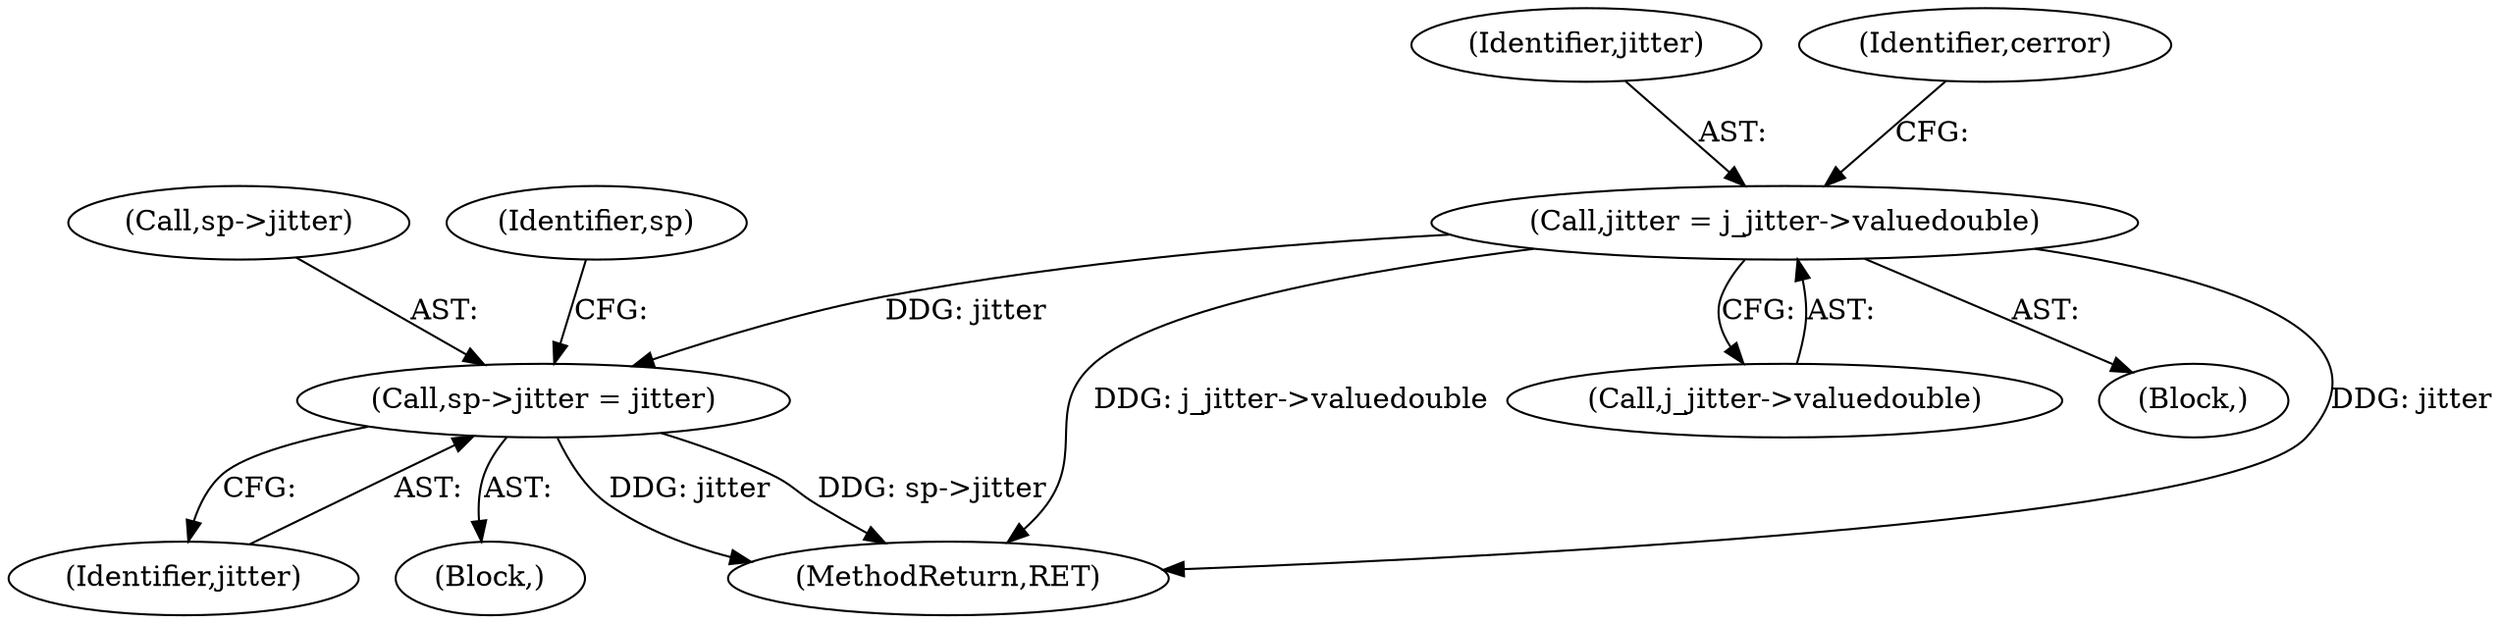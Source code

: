 digraph "0_iperf_91f2fa59e8ed80dfbf400add0164ee0e508e412a_48@pointer" {
"1000382" [label="(Call,jitter = j_jitter->valuedouble)"];
"1000423" [label="(Call,sp->jitter = jitter)"];
"1000383" [label="(Identifier,jitter)"];
"1000424" [label="(Call,sp->jitter)"];
"1000430" [label="(Identifier,sp)"];
"1000388" [label="(Identifier,cerror)"];
"1000510" [label="(MethodReturn,RET)"];
"1000382" [label="(Call,jitter = j_jitter->valuedouble)"];
"1000427" [label="(Identifier,jitter)"];
"1000423" [label="(Call,sp->jitter = jitter)"];
"1000384" [label="(Call,j_jitter->valuedouble)"];
"1000422" [label="(Block,)"];
"1000366" [label="(Block,)"];
"1000382" -> "1000366"  [label="AST: "];
"1000382" -> "1000384"  [label="CFG: "];
"1000383" -> "1000382"  [label="AST: "];
"1000384" -> "1000382"  [label="AST: "];
"1000388" -> "1000382"  [label="CFG: "];
"1000382" -> "1000510"  [label="DDG: jitter"];
"1000382" -> "1000510"  [label="DDG: j_jitter->valuedouble"];
"1000382" -> "1000423"  [label="DDG: jitter"];
"1000423" -> "1000422"  [label="AST: "];
"1000423" -> "1000427"  [label="CFG: "];
"1000424" -> "1000423"  [label="AST: "];
"1000427" -> "1000423"  [label="AST: "];
"1000430" -> "1000423"  [label="CFG: "];
"1000423" -> "1000510"  [label="DDG: jitter"];
"1000423" -> "1000510"  [label="DDG: sp->jitter"];
}
